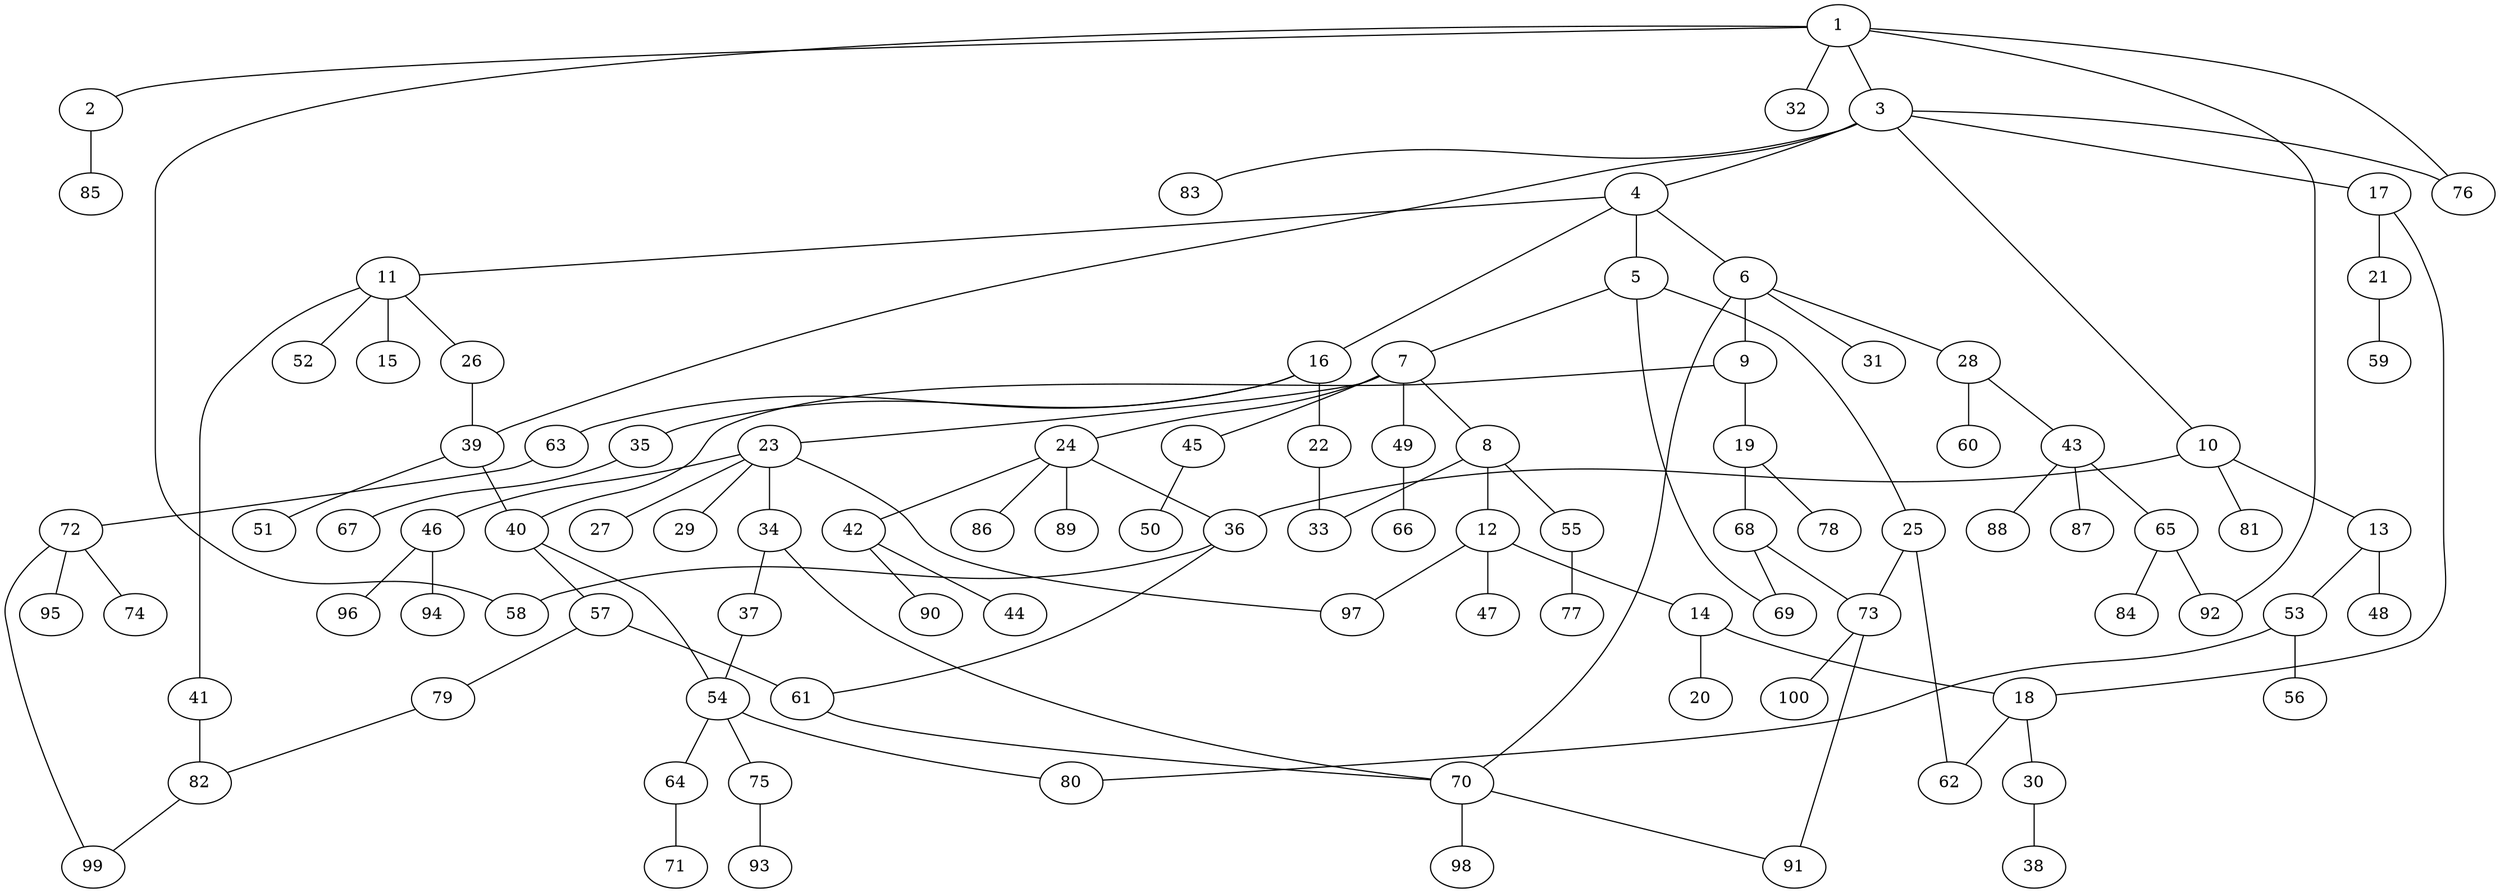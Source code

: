 graph graphname {1--2
1--3
1--32
1--58
1--76
1--92
2--85
3--4
3--10
3--17
3--39
3--76
3--83
4--5
4--6
4--11
4--16
5--7
5--25
5--69
6--9
6--28
6--31
6--70
7--8
7--23
7--24
7--45
7--49
8--12
8--33
8--55
9--19
9--40
10--13
10--36
10--81
11--15
11--26
11--41
11--52
12--14
12--47
12--97
13--48
13--53
14--18
14--20
16--22
16--35
16--63
17--18
17--21
18--30
18--62
19--68
19--78
21--59
22--33
23--27
23--29
23--34
23--46
23--97
24--36
24--42
24--86
24--89
25--62
25--73
26--39
28--43
28--60
30--38
34--37
34--70
35--67
36--58
36--61
37--54
39--40
39--51
40--54
40--57
41--82
42--44
42--90
43--65
43--87
43--88
45--50
46--94
46--96
49--66
53--56
53--80
54--64
54--75
54--80
55--77
57--61
57--79
61--70
63--72
64--71
65--84
65--92
68--69
68--73
70--91
70--98
72--74
72--95
72--99
73--91
73--100
75--93
79--82
82--99
}